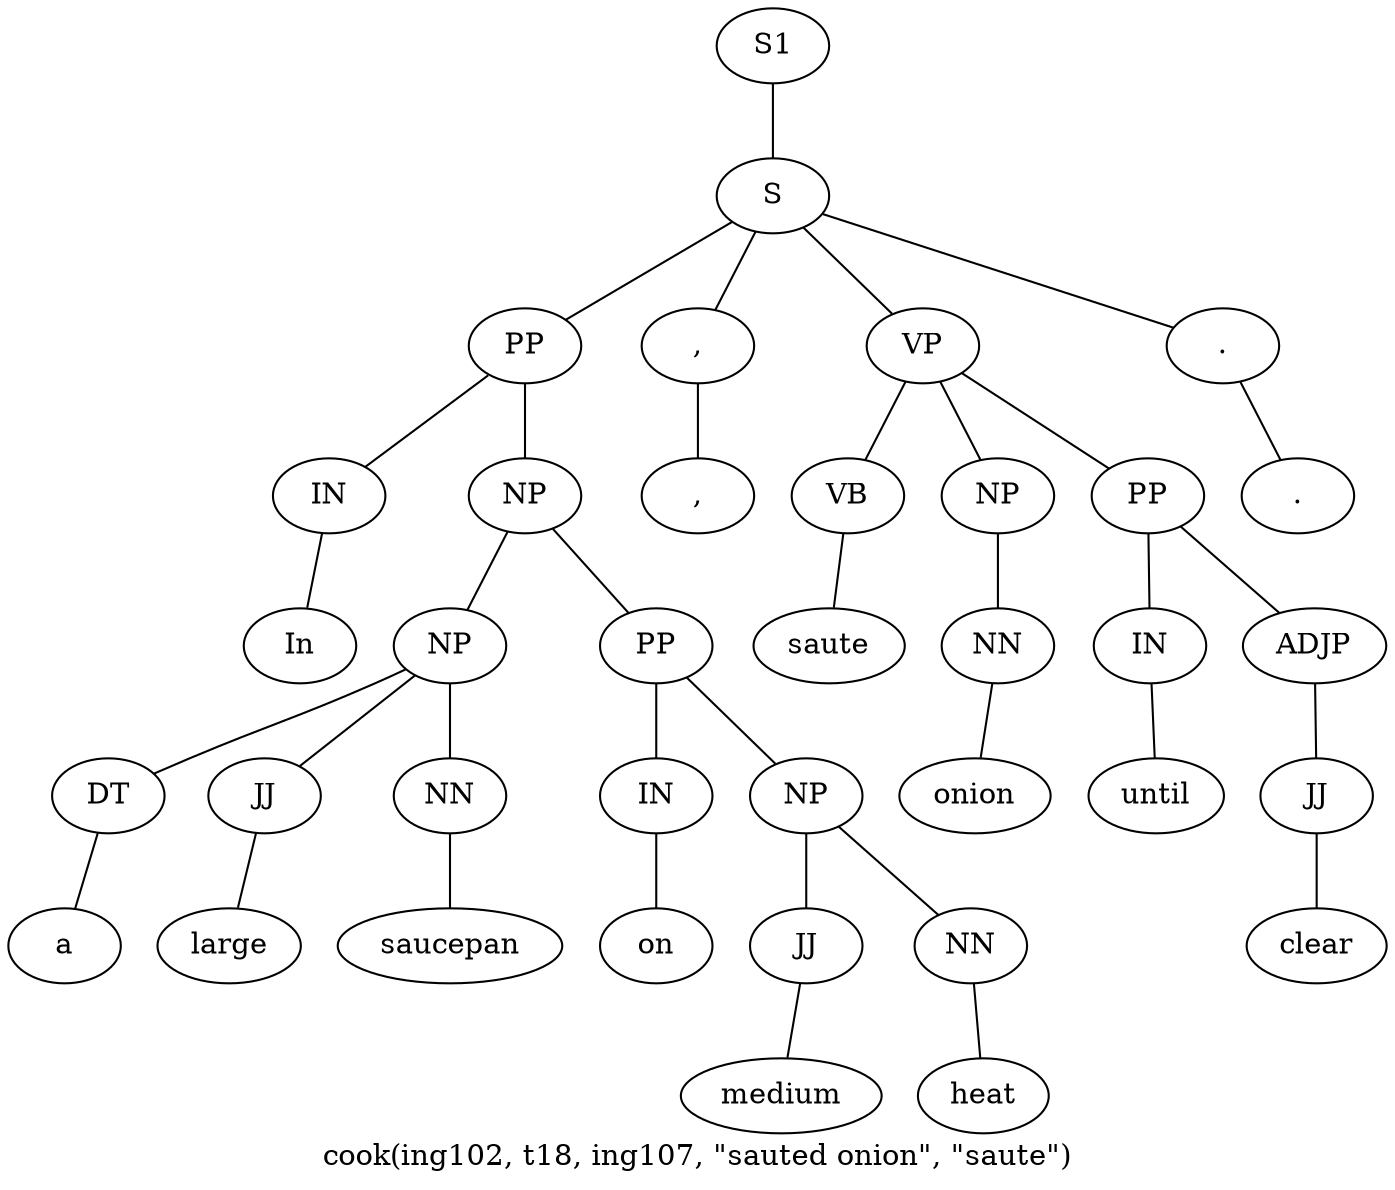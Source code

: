 graph SyntaxGraph {
	label = "cook(ing102, t18, ing107, \"sauted onion\", \"saute\")";
	Node0 [label="S1"];
	Node1 [label="S"];
	Node2 [label="PP"];
	Node3 [label="IN"];
	Node4 [label="In"];
	Node5 [label="NP"];
	Node6 [label="NP"];
	Node7 [label="DT"];
	Node8 [label="a"];
	Node9 [label="JJ"];
	Node10 [label="large"];
	Node11 [label="NN"];
	Node12 [label="saucepan"];
	Node13 [label="PP"];
	Node14 [label="IN"];
	Node15 [label="on"];
	Node16 [label="NP"];
	Node17 [label="JJ"];
	Node18 [label="medium"];
	Node19 [label="NN"];
	Node20 [label="heat"];
	Node21 [label=","];
	Node22 [label=","];
	Node23 [label="VP"];
	Node24 [label="VB"];
	Node25 [label="saute"];
	Node26 [label="NP"];
	Node27 [label="NN"];
	Node28 [label="onion"];
	Node29 [label="PP"];
	Node30 [label="IN"];
	Node31 [label="until"];
	Node32 [label="ADJP"];
	Node33 [label="JJ"];
	Node34 [label="clear"];
	Node35 [label="."];
	Node36 [label="."];

	Node0 -- Node1;
	Node1 -- Node2;
	Node1 -- Node21;
	Node1 -- Node23;
	Node1 -- Node35;
	Node2 -- Node3;
	Node2 -- Node5;
	Node3 -- Node4;
	Node5 -- Node6;
	Node5 -- Node13;
	Node6 -- Node7;
	Node6 -- Node9;
	Node6 -- Node11;
	Node7 -- Node8;
	Node9 -- Node10;
	Node11 -- Node12;
	Node13 -- Node14;
	Node13 -- Node16;
	Node14 -- Node15;
	Node16 -- Node17;
	Node16 -- Node19;
	Node17 -- Node18;
	Node19 -- Node20;
	Node21 -- Node22;
	Node23 -- Node24;
	Node23 -- Node26;
	Node23 -- Node29;
	Node24 -- Node25;
	Node26 -- Node27;
	Node27 -- Node28;
	Node29 -- Node30;
	Node29 -- Node32;
	Node30 -- Node31;
	Node32 -- Node33;
	Node33 -- Node34;
	Node35 -- Node36;
}